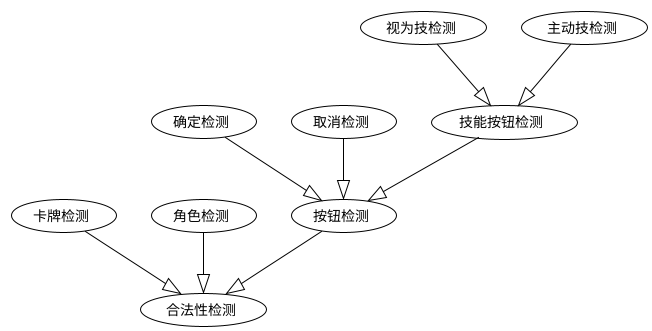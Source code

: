 @startuml
!theme plain

(合法性检测) as V
(卡牌检测) as CardV
(角色检测) as PlayerV
(按钮检测) as BtnV
(确定检测) as OKBtnV
(取消检测) as CancelBtnV
(技能按钮检测) as SkillBtnV
(视为技检测) as VSBtnV
(主动技检测) as ASBtnV

CardV --|> V
PlayerV --|> V
BtnV --|> V
OKBtnV --|> BtnV
CancelBtnV --|> BtnV
SkillBtnV --|> BtnV
VSBtnV --|> SkillBtnV
ASBtnV --|> SkillBtnV

@enduml
